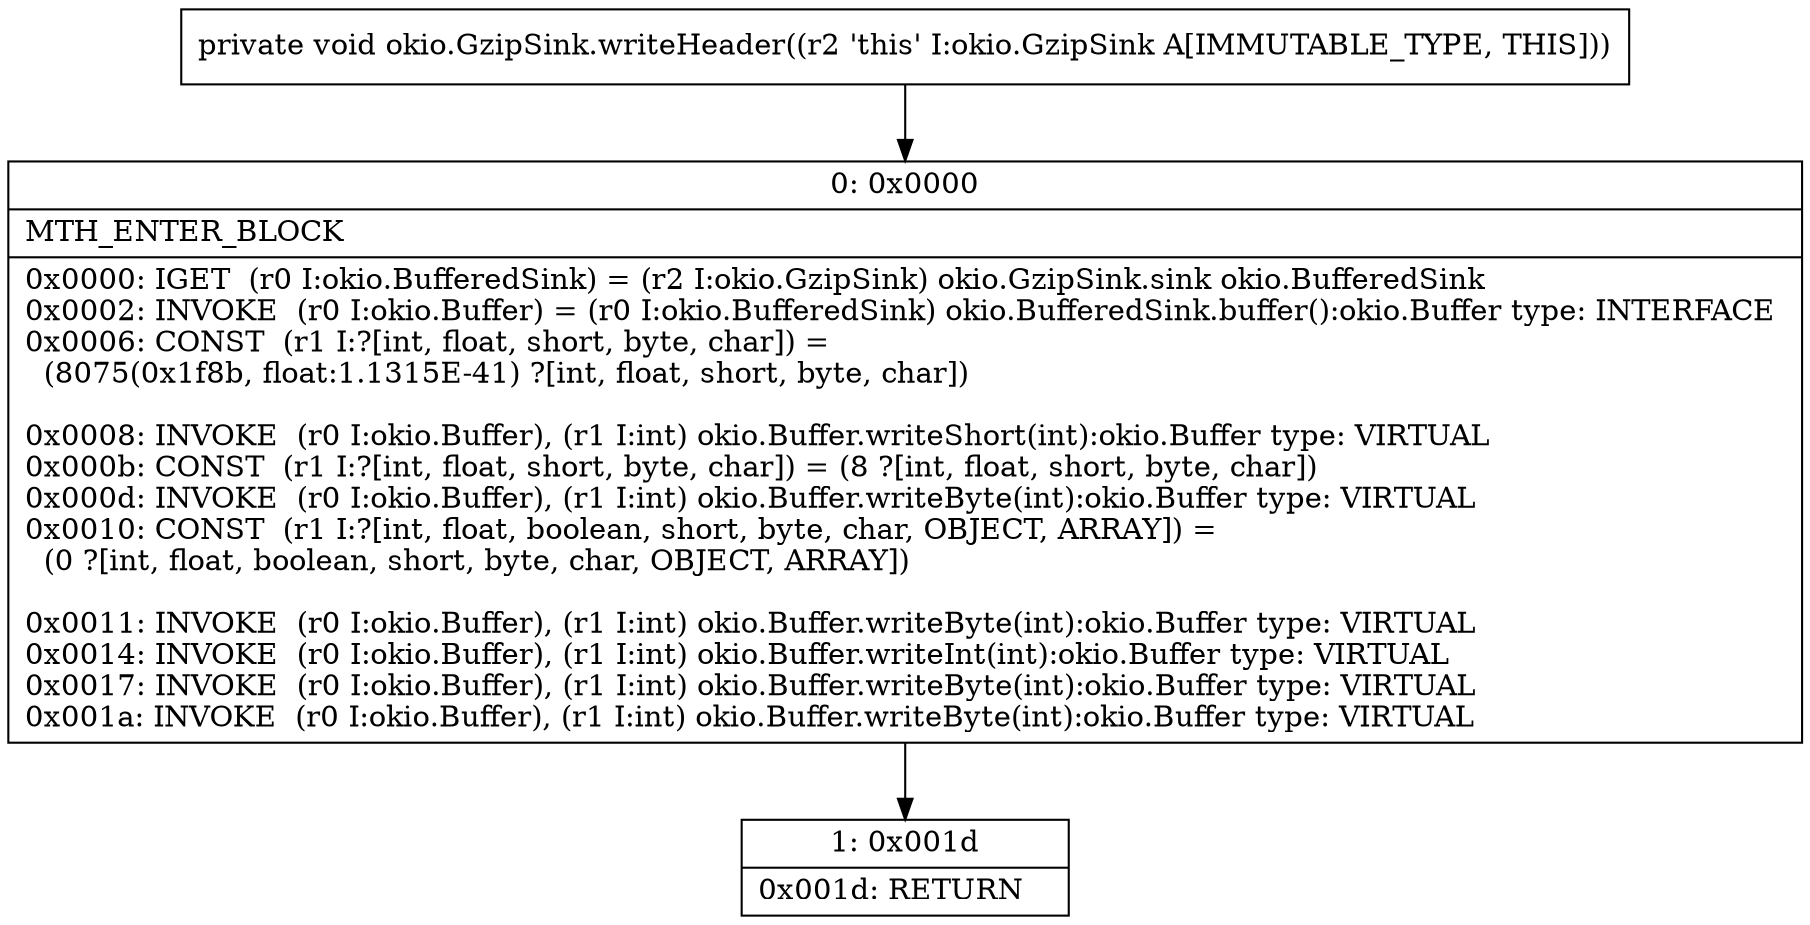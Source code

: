 digraph "CFG forokio.GzipSink.writeHeader()V" {
Node_0 [shape=record,label="{0\:\ 0x0000|MTH_ENTER_BLOCK\l|0x0000: IGET  (r0 I:okio.BufferedSink) = (r2 I:okio.GzipSink) okio.GzipSink.sink okio.BufferedSink \l0x0002: INVOKE  (r0 I:okio.Buffer) = (r0 I:okio.BufferedSink) okio.BufferedSink.buffer():okio.Buffer type: INTERFACE \l0x0006: CONST  (r1 I:?[int, float, short, byte, char]) = \l  (8075(0x1f8b, float:1.1315E\-41) ?[int, float, short, byte, char])\l \l0x0008: INVOKE  (r0 I:okio.Buffer), (r1 I:int) okio.Buffer.writeShort(int):okio.Buffer type: VIRTUAL \l0x000b: CONST  (r1 I:?[int, float, short, byte, char]) = (8 ?[int, float, short, byte, char]) \l0x000d: INVOKE  (r0 I:okio.Buffer), (r1 I:int) okio.Buffer.writeByte(int):okio.Buffer type: VIRTUAL \l0x0010: CONST  (r1 I:?[int, float, boolean, short, byte, char, OBJECT, ARRAY]) = \l  (0 ?[int, float, boolean, short, byte, char, OBJECT, ARRAY])\l \l0x0011: INVOKE  (r0 I:okio.Buffer), (r1 I:int) okio.Buffer.writeByte(int):okio.Buffer type: VIRTUAL \l0x0014: INVOKE  (r0 I:okio.Buffer), (r1 I:int) okio.Buffer.writeInt(int):okio.Buffer type: VIRTUAL \l0x0017: INVOKE  (r0 I:okio.Buffer), (r1 I:int) okio.Buffer.writeByte(int):okio.Buffer type: VIRTUAL \l0x001a: INVOKE  (r0 I:okio.Buffer), (r1 I:int) okio.Buffer.writeByte(int):okio.Buffer type: VIRTUAL \l}"];
Node_1 [shape=record,label="{1\:\ 0x001d|0x001d: RETURN   \l}"];
MethodNode[shape=record,label="{private void okio.GzipSink.writeHeader((r2 'this' I:okio.GzipSink A[IMMUTABLE_TYPE, THIS])) }"];
MethodNode -> Node_0;
Node_0 -> Node_1;
}

